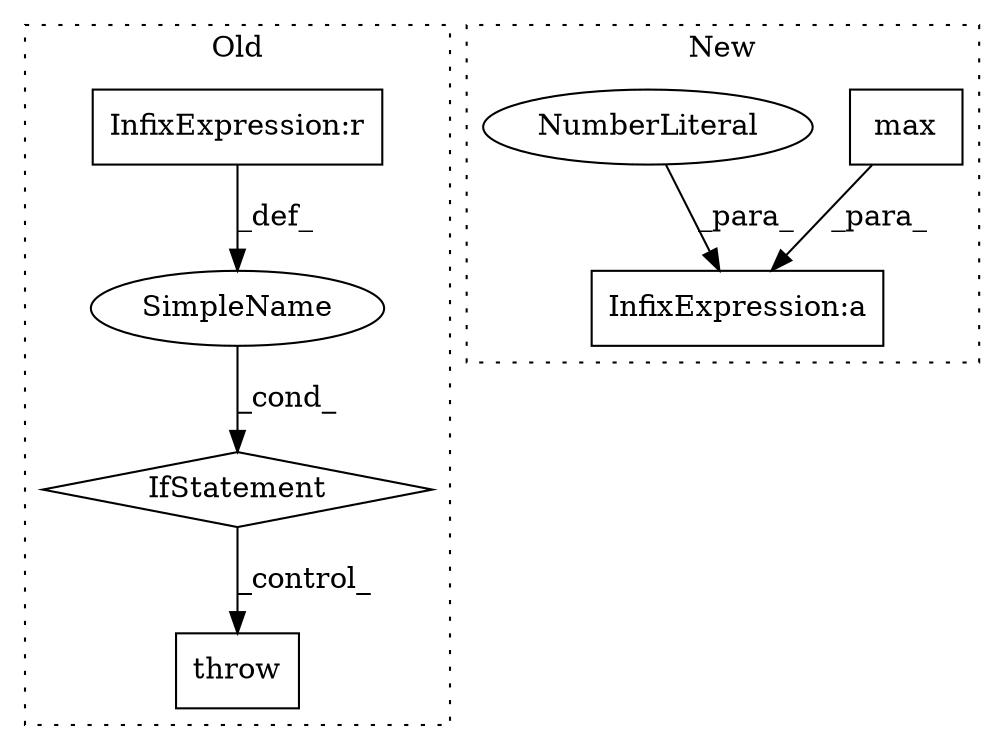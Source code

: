 digraph G {
subgraph cluster0 {
1 [label="throw" a="53" s="432" l="6" shape="box"];
3 [label="IfStatement" a="25" s="392,422" l="4,2" shape="diamond"];
4 [label="SimpleName" a="42" s="" l="" shape="ellipse"];
6 [label="InfixExpression:r" a="27" s="411" l="3" shape="box"];
label = "Old";
style="dotted";
}
subgraph cluster1 {
2 [label="max" a="32" s="570,591" l="4,1" shape="box"];
5 [label="InfixExpression:a" a="27" s="594" l="3" shape="box"];
7 [label="NumberLiteral" a="34" s="597" l="1" shape="ellipse"];
label = "New";
style="dotted";
}
2 -> 5 [label="_para_"];
3 -> 1 [label="_control_"];
4 -> 3 [label="_cond_"];
6 -> 4 [label="_def_"];
7 -> 5 [label="_para_"];
}